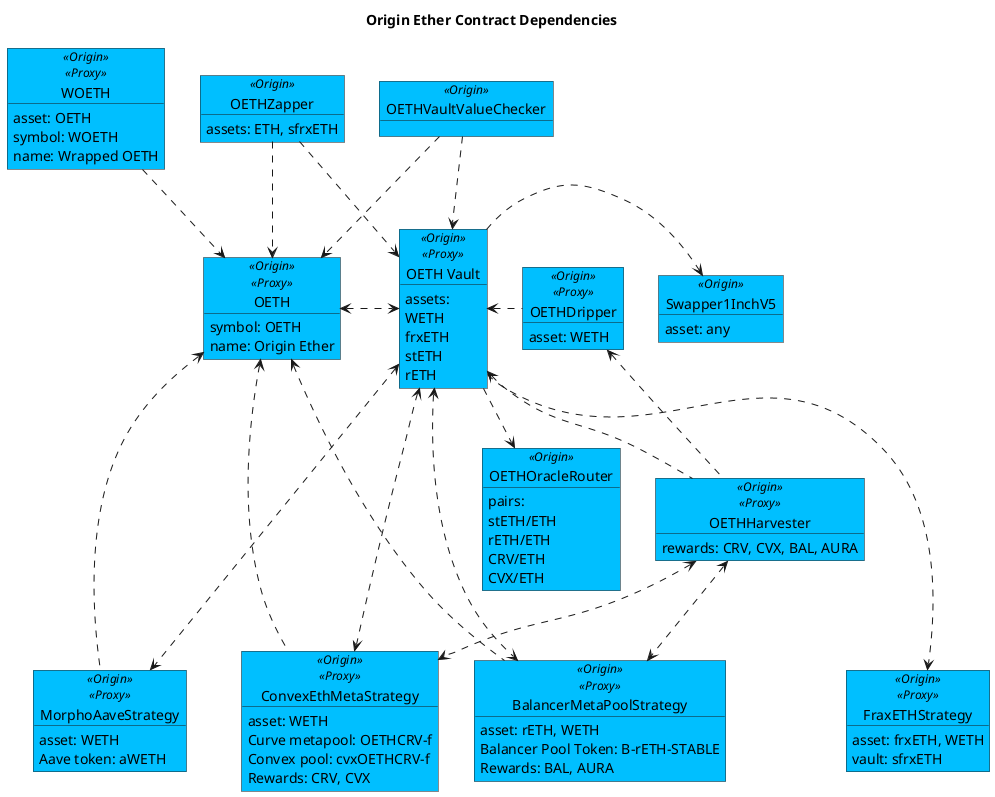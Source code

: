 @startuml

title "Origin Ether Contract Dependencies"

object "OETHZapper" as zap <<Origin>> #DeepSkyBlue {
    assets: ETH, sfrxETH
}

object "OETHDripper" as drip <<Origin>><<Proxy>> #DeepSkyBlue {
    asset: WETH
}

object "OETHVaultValueChecker" as checker <<Origin>> #DeepSkyBlue {
}

object "WOETH" as woeth <<Origin>><<Proxy>> #DeepSkyBlue {
    asset: OETH
    symbol: WOETH
    name: Wrapped OETH
}

object "OETH" as oeth <<Origin>><<Proxy>> #DeepSkyBlue {
    symbol: OETH
    name: Origin Ether
}

object "OETH Vault" as oethv <<Origin>><<Proxy>> #DeepSkyBlue {
assets:
  WETH
  frxETH
  stETH
  rETH
}

object "Swapper1InchV5" as swap <<Origin>> #DeepSkyBlue {
    asset: any
}

object "OETHHarvester" as harv <<Origin>><<Proxy>> #DeepSkyBlue {
    rewards: CRV, CVX, BAL, AURA
}

' Strategies
object "FraxETHStrategy" as frxethstrat <<Origin>><<Proxy>> #DeepSkyBlue {
    asset: frxETH, WETH
    vault: sfrxETH
}
object "ConvexEthMetaStrategy" as cvxStrat <<Origin>><<Proxy>> #DeepSkyBlue {
    asset: WETH
    Curve metapool: OETHCRV-f
    Convex pool: cvxOETHCRV-f
    Rewards: CRV, CVX
}
object "MorphoAaveStrategy" as morphAaveStrat <<Origin>><<Proxy>> #DeepSkyBlue {
    asset: WETH
    Aave token: aWETH
}

object "BalancerMetaPoolStrategy" as balancerStrat <<Origin>><<Proxy>> #DeepSkyBlue {
    asset: rETH, WETH
    Balancer Pool Token: B-rETH-STABLE
    Rewards: BAL, AURA
}

' Oracle
object "OETHOracleRouter" as oracle <<Origin>> #DeepSkyBlue {
pairs:
    stETH/ETH
    rETH/ETH
    CRV/ETH
    CVX/ETH 
}

' object "EACAggregatorProxy" as chain <<Chainlink>> {
'     prices: CVX/ETH, CRV/ETH,\nrETH/ETH, stETH/ETH, frxETH/ETH,\nWETH/ETH 
' }

' ' SushiSwap
' object "UniswapV2Router02" as sushi <<SushiSwap>> {
'     pairs: CRV/ETH, CVX/ETH
' }

' ' Curve
' object "Gauge" as gauge <<Curve>> {
'     asset: OETHCRV-f
'     symbol: OETHCRV-f-gauge
'     name: Curve.fi OETHCRV-f Gauge Deposit
' }
' object "StableSwap" as crvPool <<Curve>> {
'     assets: [ETH, OETH]
'     symbol: OETHCRV-f
'     name: Curve.fi Factory Pool: OETH
' }
' ' Convex
' ' object "Booster" as cvxBoost <<Convex>> {
' ' }
' object "BaseRewardPool" as cvxPool <<Convex>> {
' }
' object "DepositToken" as cvxPoolLp <<Convex>> {
'     symbol: cvxOUSD3CRV-f
'     name: Origin Dollar Convex Deposit
' }

' ' Aave Morpho
' object "Morpho\nAave V2" as morphoV2 <<Morpho>> {
' }
' object "Morpho\nLens" as morphoLens <<Morpho>> {
' }

' object "aWETH" as aweth <<Aave>> {
'     symbol: aWETH
'     name: Aave interest bearing WETH
' }
' object "variableDebtWETH" as vdweth <<Aave>> {
'     symbol: variableDebtWETH
'     name: Aave variable debt bearing WETH
' }

' ' Assets

' object "sfrxETH" as sfrxeth <<FRAX>> {
'     asset: frxETH
'     symbol: sfrxETH
'     name: Staked Frax Ether
' }

' object "frxETH" as frxeth <<FRAX>> {
'     symbol: frxETH
'     name: Frax Ether
' }

' object "WETH9" as weth <<Dapphub>> {
'     symbol: WETH
'     name: Wrapped Ether
' }

' object "RocketTokenRETH" as reth <<Rocket Pool>> {
'     symbol: rETH
'     name: Rocket Pool ETH
' }

' object "Lido" as steth <<Lido>><<Proxy>> {
'     symbol: stETH
'     name: Liquid staked Ether 2.0
' }

' ' Rewards 
' object "ConvexToken" as cvx <<Convex>> {
'     symbol: CVX
'     name: Convex Token
' }

' object "Curve DAO Token" as crv <<Convex>> {
'     symbol: CRV
'     name: Curve DAO Token
' }

zap ..> oeth
zap ..> oethv
' zap ....> sfrxeth
' zap .....> frxeth
' zap .....> weth

' drip .....> weth
oethv <. drip

checker ..> oeth
checker ..> oethv

oethv <.. harv 
drip <.. harv 
' harv ...> sushi
' harv ...> cvx
' harv ...> crv

woeth ..> oeth
oeth <.> oethv
oethv ..> oracle
oethv .> swap
' oracle ...> chain


' Staked FRAX ETH Strategy
oethv ...> frxethstrat
' frxethstrat ..> sfrxeth

' Convex ETH Metapool Strategy
harv <..> cvxStrat
oethv <...> cvxStrat
oeth <... cvxStrat

' cvxStrat ..> crvPool
' cvxStrat ..> cvxPool
' cvxStrat ...> weth
' cvxStrat ...> cvx
' cvxStrat ...> crv
' cvxPool ..> cvxPoolLp
' cvxPool ..> crv
' cvxPool .> gauge
' gauge .> crvPool
' oeth <... crvPool

' Morpho Aave Strategy
oethv <...> morphAaveStrat
oeth <... morphAaveStrat
' morphAaveStrat ..> morphoV2
' morphAaveStrat ..> morphoLens
' morphoLens .> morphoV2
' morphoV2 ..> aweth
' morphoV2 ..> vdweth

' Balancer Strategy
oethv <...> balancerStrat
oeth <... balancerStrat
harv <..> balancerStrat

' ' Vault to Assets
' oethv .....> frxeth
' oethv .....> weth
' oethv .....> reth
' oethv .....> steth

' sfrxeth ..> frxeth

@enduml